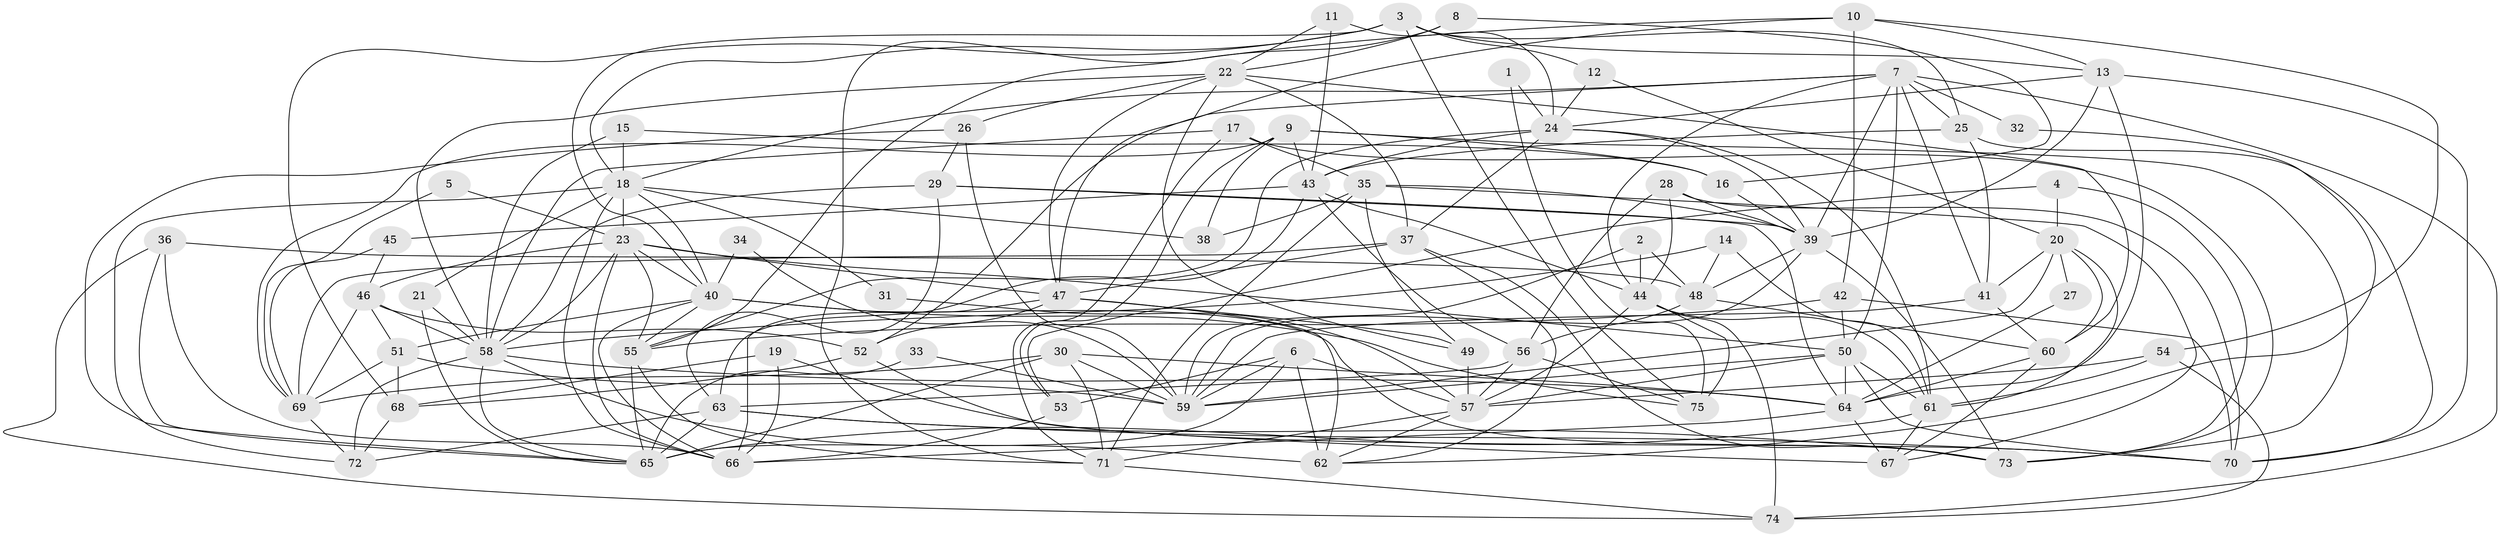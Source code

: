 // original degree distribution, {3: 0.2684563758389262, 4: 0.2483221476510067, 2: 0.16778523489932887, 5: 0.15436241610738255, 6: 0.0738255033557047, 7: 0.06040268456375839, 8: 0.013422818791946308, 9: 0.013422818791946308}
// Generated by graph-tools (version 1.1) at 2025/50/03/09/25 03:50:15]
// undirected, 75 vertices, 211 edges
graph export_dot {
graph [start="1"]
  node [color=gray90,style=filled];
  1;
  2;
  3;
  4;
  5;
  6;
  7;
  8;
  9;
  10;
  11;
  12;
  13;
  14;
  15;
  16;
  17;
  18;
  19;
  20;
  21;
  22;
  23;
  24;
  25;
  26;
  27;
  28;
  29;
  30;
  31;
  32;
  33;
  34;
  35;
  36;
  37;
  38;
  39;
  40;
  41;
  42;
  43;
  44;
  45;
  46;
  47;
  48;
  49;
  50;
  51;
  52;
  53;
  54;
  55;
  56;
  57;
  58;
  59;
  60;
  61;
  62;
  63;
  64;
  65;
  66;
  67;
  68;
  69;
  70;
  71;
  72;
  73;
  74;
  75;
  1 -- 24 [weight=1.0];
  1 -- 75 [weight=1.0];
  2 -- 44 [weight=1.0];
  2 -- 48 [weight=1.0];
  2 -- 59 [weight=1.0];
  3 -- 12 [weight=1.0];
  3 -- 13 [weight=1.0];
  3 -- 18 [weight=1.0];
  3 -- 25 [weight=1.0];
  3 -- 40 [weight=1.0];
  3 -- 68 [weight=1.0];
  3 -- 75 [weight=1.0];
  4 -- 20 [weight=1.0];
  4 -- 53 [weight=1.0];
  4 -- 73 [weight=1.0];
  5 -- 23 [weight=1.0];
  5 -- 69 [weight=1.0];
  6 -- 53 [weight=1.0];
  6 -- 57 [weight=1.0];
  6 -- 59 [weight=1.0];
  6 -- 62 [weight=1.0];
  6 -- 65 [weight=1.0];
  7 -- 18 [weight=1.0];
  7 -- 25 [weight=1.0];
  7 -- 32 [weight=1.0];
  7 -- 39 [weight=1.0];
  7 -- 41 [weight=1.0];
  7 -- 44 [weight=1.0];
  7 -- 50 [weight=1.0];
  7 -- 52 [weight=1.0];
  7 -- 74 [weight=1.0];
  8 -- 16 [weight=1.0];
  8 -- 22 [weight=1.0];
  8 -- 71 [weight=1.0];
  9 -- 16 [weight=1.0];
  9 -- 38 [weight=1.0];
  9 -- 43 [weight=1.0];
  9 -- 53 [weight=1.0];
  9 -- 69 [weight=1.0];
  9 -- 73 [weight=1.0];
  10 -- 13 [weight=1.0];
  10 -- 42 [weight=1.0];
  10 -- 47 [weight=1.0];
  10 -- 54 [weight=1.0];
  10 -- 55 [weight=1.0];
  11 -- 22 [weight=1.0];
  11 -- 24 [weight=1.0];
  11 -- 43 [weight=1.0];
  12 -- 20 [weight=1.0];
  12 -- 24 [weight=1.0];
  13 -- 24 [weight=1.0];
  13 -- 39 [weight=1.0];
  13 -- 64 [weight=1.0];
  13 -- 70 [weight=1.0];
  14 -- 48 [weight=1.0];
  14 -- 58 [weight=1.0];
  14 -- 61 [weight=1.0];
  15 -- 16 [weight=1.0];
  15 -- 18 [weight=1.0];
  15 -- 58 [weight=1.0];
  16 -- 39 [weight=1.0];
  17 -- 35 [weight=1.0];
  17 -- 58 [weight=2.0];
  17 -- 71 [weight=1.0];
  17 -- 73 [weight=1.0];
  18 -- 21 [weight=1.0];
  18 -- 23 [weight=1.0];
  18 -- 31 [weight=1.0];
  18 -- 38 [weight=1.0];
  18 -- 40 [weight=1.0];
  18 -- 66 [weight=1.0];
  18 -- 72 [weight=1.0];
  19 -- 66 [weight=1.0];
  19 -- 68 [weight=1.0];
  19 -- 70 [weight=1.0];
  20 -- 27 [weight=1.0];
  20 -- 41 [weight=1.0];
  20 -- 59 [weight=1.0];
  20 -- 60 [weight=1.0];
  20 -- 61 [weight=1.0];
  21 -- 58 [weight=1.0];
  21 -- 65 [weight=1.0];
  22 -- 26 [weight=1.0];
  22 -- 37 [weight=1.0];
  22 -- 47 [weight=1.0];
  22 -- 49 [weight=1.0];
  22 -- 58 [weight=1.0];
  22 -- 60 [weight=1.0];
  23 -- 40 [weight=1.0];
  23 -- 46 [weight=1.0];
  23 -- 47 [weight=1.0];
  23 -- 50 [weight=1.0];
  23 -- 55 [weight=1.0];
  23 -- 58 [weight=1.0];
  23 -- 66 [weight=1.0];
  24 -- 37 [weight=1.0];
  24 -- 39 [weight=2.0];
  24 -- 43 [weight=1.0];
  24 -- 55 [weight=1.0];
  24 -- 61 [weight=1.0];
  25 -- 41 [weight=1.0];
  25 -- 43 [weight=1.0];
  25 -- 70 [weight=1.0];
  26 -- 29 [weight=1.0];
  26 -- 59 [weight=1.0];
  26 -- 65 [weight=1.0];
  27 -- 64 [weight=1.0];
  28 -- 39 [weight=1.0];
  28 -- 44 [weight=1.0];
  28 -- 56 [weight=1.0];
  28 -- 70 [weight=1.0];
  29 -- 39 [weight=1.0];
  29 -- 58 [weight=2.0];
  29 -- 63 [weight=1.0];
  29 -- 64 [weight=1.0];
  30 -- 59 [weight=1.0];
  30 -- 64 [weight=1.0];
  30 -- 65 [weight=1.0];
  30 -- 69 [weight=1.0];
  30 -- 71 [weight=1.0];
  31 -- 57 [weight=1.0];
  32 -- 62 [weight=1.0];
  33 -- 59 [weight=1.0];
  33 -- 65 [weight=1.0];
  34 -- 40 [weight=1.0];
  34 -- 59 [weight=1.0];
  35 -- 38 [weight=1.0];
  35 -- 39 [weight=1.0];
  35 -- 49 [weight=1.0];
  35 -- 67 [weight=1.0];
  35 -- 71 [weight=1.0];
  36 -- 48 [weight=1.0];
  36 -- 65 [weight=1.0];
  36 -- 66 [weight=1.0];
  36 -- 74 [weight=1.0];
  37 -- 47 [weight=1.0];
  37 -- 62 [weight=1.0];
  37 -- 69 [weight=1.0];
  37 -- 73 [weight=1.0];
  39 -- 48 [weight=1.0];
  39 -- 59 [weight=1.0];
  39 -- 73 [weight=1.0];
  40 -- 51 [weight=1.0];
  40 -- 55 [weight=1.0];
  40 -- 66 [weight=1.0];
  40 -- 73 [weight=1.0];
  40 -- 75 [weight=1.0];
  41 -- 59 [weight=1.0];
  41 -- 60 [weight=1.0];
  42 -- 50 [weight=1.0];
  42 -- 55 [weight=1.0];
  42 -- 70 [weight=1.0];
  43 -- 44 [weight=1.0];
  43 -- 45 [weight=1.0];
  43 -- 56 [weight=1.0];
  43 -- 63 [weight=1.0];
  44 -- 57 [weight=1.0];
  44 -- 61 [weight=1.0];
  44 -- 74 [weight=1.0];
  44 -- 75 [weight=1.0];
  45 -- 46 [weight=1.0];
  45 -- 69 [weight=1.0];
  46 -- 51 [weight=1.0];
  46 -- 52 [weight=1.0];
  46 -- 58 [weight=1.0];
  46 -- 69 [weight=1.0];
  47 -- 49 [weight=1.0];
  47 -- 52 [weight=1.0];
  47 -- 62 [weight=1.0];
  47 -- 66 [weight=1.0];
  48 -- 56 [weight=1.0];
  48 -- 60 [weight=1.0];
  49 -- 57 [weight=1.0];
  50 -- 57 [weight=1.0];
  50 -- 59 [weight=1.0];
  50 -- 61 [weight=2.0];
  50 -- 64 [weight=1.0];
  50 -- 70 [weight=1.0];
  51 -- 59 [weight=2.0];
  51 -- 68 [weight=1.0];
  51 -- 69 [weight=1.0];
  52 -- 67 [weight=1.0];
  52 -- 68 [weight=1.0];
  53 -- 66 [weight=1.0];
  54 -- 57 [weight=1.0];
  54 -- 61 [weight=1.0];
  54 -- 74 [weight=1.0];
  55 -- 65 [weight=1.0];
  55 -- 71 [weight=1.0];
  56 -- 57 [weight=1.0];
  56 -- 63 [weight=1.0];
  56 -- 75 [weight=1.0];
  57 -- 62 [weight=1.0];
  57 -- 71 [weight=1.0];
  58 -- 62 [weight=3.0];
  58 -- 64 [weight=1.0];
  58 -- 65 [weight=1.0];
  58 -- 72 [weight=1.0];
  60 -- 64 [weight=1.0];
  60 -- 67 [weight=1.0];
  61 -- 65 [weight=1.0];
  61 -- 67 [weight=1.0];
  63 -- 65 [weight=1.0];
  63 -- 70 [weight=1.0];
  63 -- 72 [weight=1.0];
  63 -- 73 [weight=1.0];
  64 -- 66 [weight=1.0];
  64 -- 67 [weight=2.0];
  68 -- 72 [weight=1.0];
  69 -- 72 [weight=1.0];
  71 -- 74 [weight=1.0];
}
